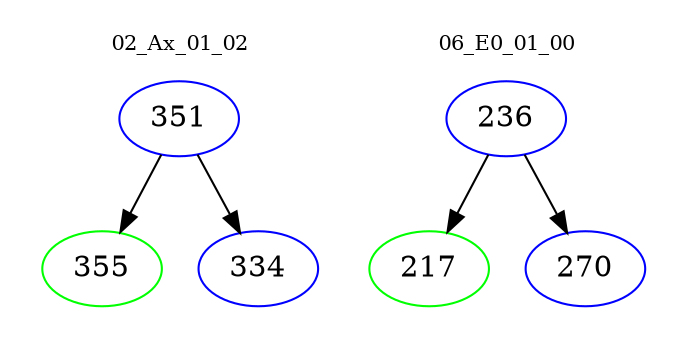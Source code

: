 digraph{
subgraph cluster_0 {
color = white
label = "02_Ax_01_02";
fontsize=10;
T0_351 [label="351", color="blue"]
T0_351 -> T0_355 [color="black"]
T0_355 [label="355", color="green"]
T0_351 -> T0_334 [color="black"]
T0_334 [label="334", color="blue"]
}
subgraph cluster_1 {
color = white
label = "06_E0_01_00";
fontsize=10;
T1_236 [label="236", color="blue"]
T1_236 -> T1_217 [color="black"]
T1_217 [label="217", color="green"]
T1_236 -> T1_270 [color="black"]
T1_270 [label="270", color="blue"]
}
}
